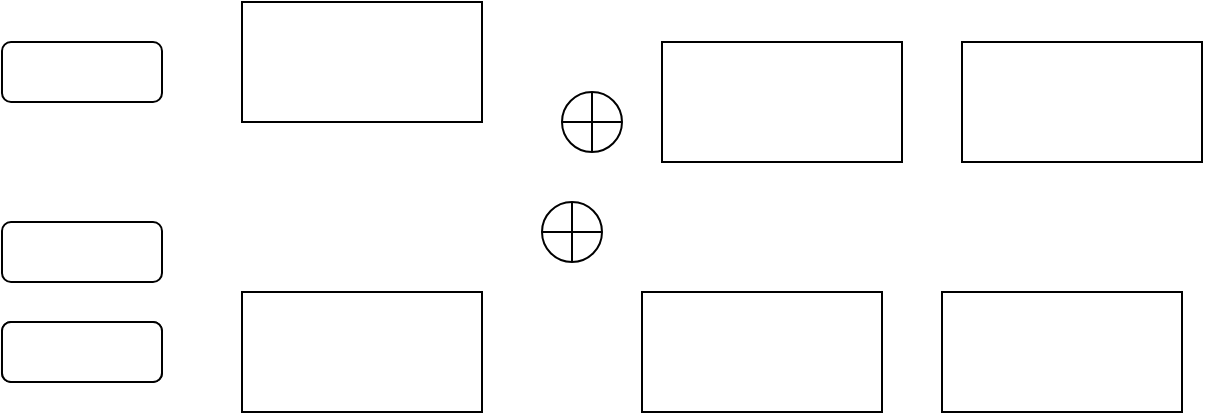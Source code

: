 <mxfile version="21.5.0" type="github">
  <diagram name="第 1 页" id="ae_JloXNOaGaOGMtn4IX">
    <mxGraphModel dx="740" dy="407" grid="1" gridSize="10" guides="1" tooltips="1" connect="1" arrows="1" fold="1" page="1" pageScale="1" pageWidth="827" pageHeight="1169" math="0" shadow="0">
      <root>
        <mxCell id="0" />
        <mxCell id="1" parent="0" />
        <mxCell id="NOqV_h137I2HRhyfrpEw-1" value="" style="rounded=1;whiteSpace=wrap;html=1;" vertex="1" parent="1">
          <mxGeometry x="40" y="40" width="80" height="30" as="geometry" />
        </mxCell>
        <mxCell id="NOqV_h137I2HRhyfrpEw-2" value="" style="rounded=1;whiteSpace=wrap;html=1;" vertex="1" parent="1">
          <mxGeometry x="40" y="130" width="80" height="30" as="geometry" />
        </mxCell>
        <mxCell id="NOqV_h137I2HRhyfrpEw-3" value="" style="rounded=1;whiteSpace=wrap;html=1;" vertex="1" parent="1">
          <mxGeometry x="40" y="180" width="80" height="30" as="geometry" />
        </mxCell>
        <mxCell id="NOqV_h137I2HRhyfrpEw-4" value="" style="rounded=1;whiteSpace=wrap;html=1;" vertex="1" parent="1">
          <mxGeometry x="40" y="180" width="80" height="30" as="geometry" />
        </mxCell>
        <mxCell id="NOqV_h137I2HRhyfrpEw-8" value="" style="rounded=0;whiteSpace=wrap;html=1;" vertex="1" parent="1">
          <mxGeometry x="160" y="20" width="120" height="60" as="geometry" />
        </mxCell>
        <mxCell id="NOqV_h137I2HRhyfrpEw-9" value="" style="verticalLabelPosition=bottom;verticalAlign=top;html=1;shape=mxgraph.flowchart.summing_function;gradientColor=none;" vertex="1" parent="1">
          <mxGeometry x="320" y="65" width="30" height="30" as="geometry" />
        </mxCell>
        <mxCell id="NOqV_h137I2HRhyfrpEw-11" value="" style="rounded=0;whiteSpace=wrap;html=1;" vertex="1" parent="1">
          <mxGeometry x="370" y="40" width="120" height="60" as="geometry" />
        </mxCell>
        <mxCell id="NOqV_h137I2HRhyfrpEw-12" value="" style="rounded=0;whiteSpace=wrap;html=1;" vertex="1" parent="1">
          <mxGeometry x="520" y="40" width="120" height="60" as="geometry" />
        </mxCell>
        <mxCell id="NOqV_h137I2HRhyfrpEw-13" value="" style="rounded=0;whiteSpace=wrap;html=1;" vertex="1" parent="1">
          <mxGeometry x="160" y="165" width="120" height="60" as="geometry" />
        </mxCell>
        <mxCell id="NOqV_h137I2HRhyfrpEw-15" value="" style="rounded=0;whiteSpace=wrap;html=1;" vertex="1" parent="1">
          <mxGeometry x="360" y="165" width="120" height="60" as="geometry" />
        </mxCell>
        <mxCell id="NOqV_h137I2HRhyfrpEw-16" value="" style="rounded=0;whiteSpace=wrap;html=1;" vertex="1" parent="1">
          <mxGeometry x="510" y="165" width="120" height="60" as="geometry" />
        </mxCell>
        <mxCell id="NOqV_h137I2HRhyfrpEw-17" value="" style="verticalLabelPosition=bottom;verticalAlign=top;html=1;shape=mxgraph.flowchart.summing_function;gradientColor=none;" vertex="1" parent="1">
          <mxGeometry x="310" y="120" width="30" height="30" as="geometry" />
        </mxCell>
      </root>
    </mxGraphModel>
  </diagram>
</mxfile>
